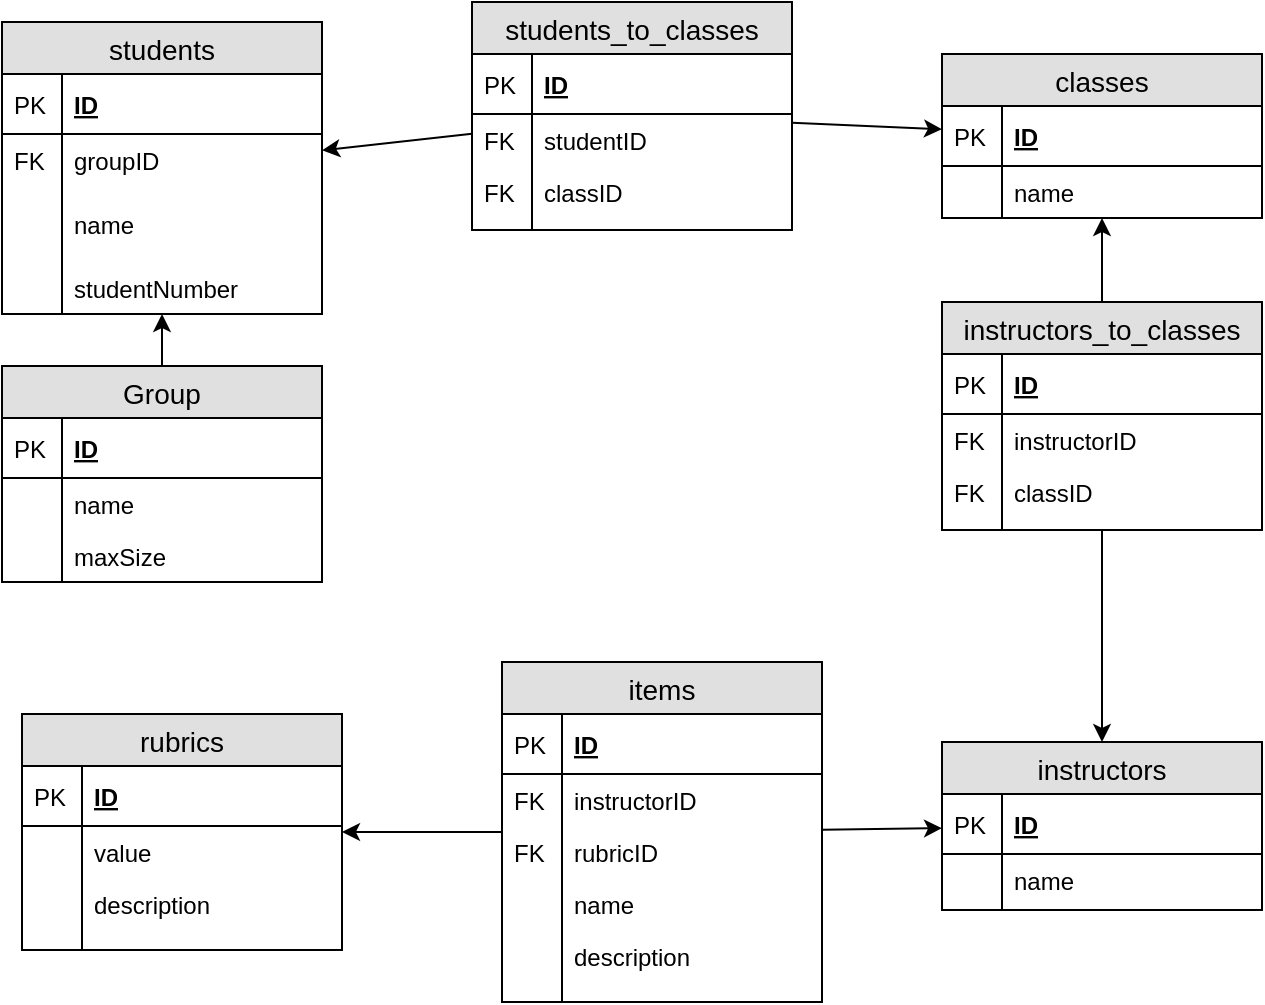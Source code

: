 <mxfile version="12.7.9" type="github">
  <diagram id="0mN1ufUsOm9HizW7wRVA" name="Page-1">
    <mxGraphModel dx="192" dy="571" grid="1" gridSize="10" guides="1" tooltips="1" connect="1" arrows="1" fold="1" page="1" pageScale="1" pageWidth="850" pageHeight="1100" math="0" shadow="0">
      <root>
        <mxCell id="0" />
        <mxCell id="1" parent="0" />
        <mxCell id="CHr-BzIEMr7lL2fNx6Ow-12" value="students" style="swimlane;fontStyle=0;childLayout=stackLayout;horizontal=1;startSize=26;fillColor=#e0e0e0;horizontalStack=0;resizeParent=1;resizeParentMax=0;resizeLast=0;collapsible=1;marginBottom=0;swimlaneFillColor=#ffffff;align=center;fontSize=14;" parent="1" vertex="1">
          <mxGeometry x="190" y="40" width="160" height="146" as="geometry" />
        </mxCell>
        <mxCell id="CHr-BzIEMr7lL2fNx6Ow-13" value="ID" style="shape=partialRectangle;top=0;left=0;right=0;bottom=1;align=left;verticalAlign=middle;fillColor=none;spacingLeft=34;spacingRight=4;overflow=hidden;rotatable=0;points=[[0,0.5],[1,0.5]];portConstraint=eastwest;dropTarget=0;fontStyle=5;fontSize=12;" parent="CHr-BzIEMr7lL2fNx6Ow-12" vertex="1">
          <mxGeometry y="26" width="160" height="30" as="geometry" />
        </mxCell>
        <mxCell id="CHr-BzIEMr7lL2fNx6Ow-14" value="PK" style="shape=partialRectangle;top=0;left=0;bottom=0;fillColor=none;align=left;verticalAlign=middle;spacingLeft=4;spacingRight=4;overflow=hidden;rotatable=0;points=[];portConstraint=eastwest;part=1;fontSize=12;" parent="CHr-BzIEMr7lL2fNx6Ow-13" vertex="1" connectable="0">
          <mxGeometry width="30" height="30" as="geometry" />
        </mxCell>
        <mxCell id="CHr-BzIEMr7lL2fNx6Ow-21" value="groupID" style="shape=partialRectangle;top=0;left=0;right=0;bottom=0;align=left;verticalAlign=top;fillColor=none;spacingLeft=34;spacingRight=4;overflow=hidden;rotatable=0;points=[[0,0.5],[1,0.5]];portConstraint=eastwest;dropTarget=0;fontSize=12;" parent="CHr-BzIEMr7lL2fNx6Ow-12" vertex="1">
          <mxGeometry y="56" width="160" height="32" as="geometry" />
        </mxCell>
        <mxCell id="CHr-BzIEMr7lL2fNx6Ow-22" value="FK" style="shape=partialRectangle;top=0;left=0;bottom=0;fillColor=none;align=left;verticalAlign=top;spacingLeft=4;spacingRight=4;overflow=hidden;rotatable=0;points=[];portConstraint=eastwest;part=1;fontSize=12;" parent="CHr-BzIEMr7lL2fNx6Ow-21" vertex="1" connectable="0">
          <mxGeometry width="30" height="32" as="geometry" />
        </mxCell>
        <mxCell id="XvBtjpyYvYzSEBboGQht-1" value="name" style="shape=partialRectangle;top=0;left=0;right=0;bottom=0;align=left;verticalAlign=top;fillColor=none;spacingLeft=34;spacingRight=4;overflow=hidden;rotatable=0;points=[[0,0.5],[1,0.5]];portConstraint=eastwest;dropTarget=0;fontSize=12;" vertex="1" parent="CHr-BzIEMr7lL2fNx6Ow-12">
          <mxGeometry y="88" width="160" height="32" as="geometry" />
        </mxCell>
        <mxCell id="XvBtjpyYvYzSEBboGQht-2" value="" style="shape=partialRectangle;top=0;left=0;bottom=0;fillColor=none;align=left;verticalAlign=top;spacingLeft=4;spacingRight=4;overflow=hidden;rotatable=0;points=[];portConstraint=eastwest;part=1;fontSize=12;" vertex="1" connectable="0" parent="XvBtjpyYvYzSEBboGQht-1">
          <mxGeometry width="30" height="32" as="geometry" />
        </mxCell>
        <mxCell id="CHr-BzIEMr7lL2fNx6Ow-19" value="studentNumber" style="shape=partialRectangle;top=0;left=0;right=0;bottom=0;align=left;verticalAlign=top;fillColor=none;spacingLeft=34;spacingRight=4;overflow=hidden;rotatable=0;points=[[0,0.5],[1,0.5]];portConstraint=eastwest;dropTarget=0;fontSize=12;" parent="CHr-BzIEMr7lL2fNx6Ow-12" vertex="1">
          <mxGeometry y="120" width="160" height="26" as="geometry" />
        </mxCell>
        <mxCell id="CHr-BzIEMr7lL2fNx6Ow-20" value="" style="shape=partialRectangle;top=0;left=0;bottom=0;fillColor=none;align=left;verticalAlign=top;spacingLeft=4;spacingRight=4;overflow=hidden;rotatable=0;points=[];portConstraint=eastwest;part=1;fontSize=12;" parent="CHr-BzIEMr7lL2fNx6Ow-19" vertex="1" connectable="0">
          <mxGeometry width="30" height="26" as="geometry" />
        </mxCell>
        <mxCell id="CHr-BzIEMr7lL2fNx6Ow-23" value="instructors" style="swimlane;fontStyle=0;childLayout=stackLayout;horizontal=1;startSize=26;fillColor=#e0e0e0;horizontalStack=0;resizeParent=1;resizeParentMax=0;resizeLast=0;collapsible=1;marginBottom=0;swimlaneFillColor=#ffffff;align=center;fontSize=14;" parent="1" vertex="1">
          <mxGeometry x="660" y="400" width="160" height="84" as="geometry" />
        </mxCell>
        <mxCell id="CHr-BzIEMr7lL2fNx6Ow-24" value="ID" style="shape=partialRectangle;top=0;left=0;right=0;bottom=1;align=left;verticalAlign=middle;fillColor=none;spacingLeft=34;spacingRight=4;overflow=hidden;rotatable=0;points=[[0,0.5],[1,0.5]];portConstraint=eastwest;dropTarget=0;fontStyle=5;fontSize=12;" parent="CHr-BzIEMr7lL2fNx6Ow-23" vertex="1">
          <mxGeometry y="26" width="160" height="30" as="geometry" />
        </mxCell>
        <mxCell id="CHr-BzIEMr7lL2fNx6Ow-25" value="PK" style="shape=partialRectangle;top=0;left=0;bottom=0;fillColor=none;align=left;verticalAlign=middle;spacingLeft=4;spacingRight=4;overflow=hidden;rotatable=0;points=[];portConstraint=eastwest;part=1;fontSize=12;" parent="CHr-BzIEMr7lL2fNx6Ow-24" vertex="1" connectable="0">
          <mxGeometry width="30" height="30" as="geometry" />
        </mxCell>
        <mxCell id="CHr-BzIEMr7lL2fNx6Ow-28" value="name" style="shape=partialRectangle;top=0;left=0;right=0;bottom=0;align=left;verticalAlign=top;fillColor=none;spacingLeft=34;spacingRight=4;overflow=hidden;rotatable=0;points=[[0,0.5],[1,0.5]];portConstraint=eastwest;dropTarget=0;fontSize=12;" parent="CHr-BzIEMr7lL2fNx6Ow-23" vertex="1">
          <mxGeometry y="56" width="160" height="26" as="geometry" />
        </mxCell>
        <mxCell id="CHr-BzIEMr7lL2fNx6Ow-29" value="" style="shape=partialRectangle;top=0;left=0;bottom=0;fillColor=none;align=left;verticalAlign=top;spacingLeft=4;spacingRight=4;overflow=hidden;rotatable=0;points=[];portConstraint=eastwest;part=1;fontSize=12;" parent="CHr-BzIEMr7lL2fNx6Ow-28" vertex="1" connectable="0">
          <mxGeometry width="30" height="26" as="geometry" />
        </mxCell>
        <mxCell id="CHr-BzIEMr7lL2fNx6Ow-30" value="" style="shape=partialRectangle;top=0;left=0;right=0;bottom=0;align=left;verticalAlign=top;fillColor=none;spacingLeft=34;spacingRight=4;overflow=hidden;rotatable=0;points=[[0,0.5],[1,0.5]];portConstraint=eastwest;dropTarget=0;fontSize=12;" parent="CHr-BzIEMr7lL2fNx6Ow-23" vertex="1">
          <mxGeometry y="82" width="160" height="2" as="geometry" />
        </mxCell>
        <mxCell id="CHr-BzIEMr7lL2fNx6Ow-31" value="" style="shape=partialRectangle;top=0;left=0;bottom=0;fillColor=none;align=left;verticalAlign=top;spacingLeft=4;spacingRight=4;overflow=hidden;rotatable=0;points=[];portConstraint=eastwest;part=1;fontSize=12;" parent="CHr-BzIEMr7lL2fNx6Ow-30" vertex="1" connectable="0">
          <mxGeometry width="30" height="2" as="geometry" />
        </mxCell>
        <mxCell id="CHr-BzIEMr7lL2fNx6Ow-36" value="Group" style="swimlane;fontStyle=0;childLayout=stackLayout;horizontal=1;startSize=26;fillColor=#e0e0e0;horizontalStack=0;resizeParent=1;resizeParentMax=0;resizeLast=0;collapsible=1;marginBottom=0;swimlaneFillColor=#ffffff;align=center;fontSize=14;" parent="1" vertex="1">
          <mxGeometry x="190" y="212" width="160" height="108" as="geometry" />
        </mxCell>
        <mxCell id="CHr-BzIEMr7lL2fNx6Ow-37" value="ID" style="shape=partialRectangle;top=0;left=0;right=0;bottom=1;align=left;verticalAlign=middle;fillColor=none;spacingLeft=34;spacingRight=4;overflow=hidden;rotatable=0;points=[[0,0.5],[1,0.5]];portConstraint=eastwest;dropTarget=0;fontStyle=5;fontSize=12;" parent="CHr-BzIEMr7lL2fNx6Ow-36" vertex="1">
          <mxGeometry y="26" width="160" height="30" as="geometry" />
        </mxCell>
        <mxCell id="CHr-BzIEMr7lL2fNx6Ow-38" value="PK" style="shape=partialRectangle;top=0;left=0;bottom=0;fillColor=none;align=left;verticalAlign=middle;spacingLeft=4;spacingRight=4;overflow=hidden;rotatable=0;points=[];portConstraint=eastwest;part=1;fontSize=12;" parent="CHr-BzIEMr7lL2fNx6Ow-37" vertex="1" connectable="0">
          <mxGeometry width="30" height="30" as="geometry" />
        </mxCell>
        <mxCell id="Eh9dhnlPPv7l2OPqnHQA-3" value="name" style="shape=partialRectangle;top=0;left=0;right=0;bottom=0;align=left;verticalAlign=top;fillColor=none;spacingLeft=34;spacingRight=4;overflow=hidden;rotatable=0;points=[[0,0.5],[1,0.5]];portConstraint=eastwest;dropTarget=0;fontSize=12;" parent="CHr-BzIEMr7lL2fNx6Ow-36" vertex="1">
          <mxGeometry y="56" width="160" height="26" as="geometry" />
        </mxCell>
        <mxCell id="Eh9dhnlPPv7l2OPqnHQA-4" value="" style="shape=partialRectangle;top=0;left=0;bottom=0;fillColor=none;align=left;verticalAlign=top;spacingLeft=4;spacingRight=4;overflow=hidden;rotatable=0;points=[];portConstraint=eastwest;part=1;fontSize=12;" parent="Eh9dhnlPPv7l2OPqnHQA-3" vertex="1" connectable="0">
          <mxGeometry width="30" height="26" as="geometry" />
        </mxCell>
        <mxCell id="CHr-BzIEMr7lL2fNx6Ow-39" value="maxSize" style="shape=partialRectangle;top=0;left=0;right=0;bottom=0;align=left;verticalAlign=top;fillColor=none;spacingLeft=34;spacingRight=4;overflow=hidden;rotatable=0;points=[[0,0.5],[1,0.5]];portConstraint=eastwest;dropTarget=0;fontSize=12;" parent="CHr-BzIEMr7lL2fNx6Ow-36" vertex="1">
          <mxGeometry y="82" width="160" height="26" as="geometry" />
        </mxCell>
        <mxCell id="CHr-BzIEMr7lL2fNx6Ow-40" value="" style="shape=partialRectangle;top=0;left=0;bottom=0;fillColor=none;align=left;verticalAlign=top;spacingLeft=4;spacingRight=4;overflow=hidden;rotatable=0;points=[];portConstraint=eastwest;part=1;fontSize=12;" parent="CHr-BzIEMr7lL2fNx6Ow-39" vertex="1" connectable="0">
          <mxGeometry width="30" height="26" as="geometry" />
        </mxCell>
        <mxCell id="BnlHaHpBWMDJBR1YbClO-19" value="items" style="swimlane;fontStyle=0;childLayout=stackLayout;horizontal=1;startSize=26;fillColor=#e0e0e0;horizontalStack=0;resizeParent=1;resizeParentMax=0;resizeLast=0;collapsible=1;marginBottom=0;swimlaneFillColor=#ffffff;align=center;fontSize=14;" parent="1" vertex="1">
          <mxGeometry x="440" y="360" width="160" height="170" as="geometry" />
        </mxCell>
        <mxCell id="BnlHaHpBWMDJBR1YbClO-20" value="ID" style="shape=partialRectangle;top=0;left=0;right=0;bottom=1;align=left;verticalAlign=middle;fillColor=none;spacingLeft=34;spacingRight=4;overflow=hidden;rotatable=0;points=[[0,0.5],[1,0.5]];portConstraint=eastwest;dropTarget=0;fontStyle=5;fontSize=12;" parent="BnlHaHpBWMDJBR1YbClO-19" vertex="1">
          <mxGeometry y="26" width="160" height="30" as="geometry" />
        </mxCell>
        <mxCell id="BnlHaHpBWMDJBR1YbClO-21" value="PK" style="shape=partialRectangle;top=0;left=0;bottom=0;fillColor=none;align=left;verticalAlign=middle;spacingLeft=4;spacingRight=4;overflow=hidden;rotatable=0;points=[];portConstraint=eastwest;part=1;fontSize=12;" parent="BnlHaHpBWMDJBR1YbClO-20" vertex="1" connectable="0">
          <mxGeometry width="30" height="30" as="geometry" />
        </mxCell>
        <mxCell id="BnlHaHpBWMDJBR1YbClO-30" value="instructorID" style="shape=partialRectangle;top=0;left=0;right=0;bottom=0;align=left;verticalAlign=top;fillColor=none;spacingLeft=34;spacingRight=4;overflow=hidden;rotatable=0;points=[[0,0.5],[1,0.5]];portConstraint=eastwest;dropTarget=0;fontSize=12;" parent="BnlHaHpBWMDJBR1YbClO-19" vertex="1">
          <mxGeometry y="56" width="160" height="26" as="geometry" />
        </mxCell>
        <mxCell id="BnlHaHpBWMDJBR1YbClO-31" value="FK" style="shape=partialRectangle;top=0;left=0;bottom=0;fillColor=none;align=left;verticalAlign=top;spacingLeft=4;spacingRight=4;overflow=hidden;rotatable=0;points=[];portConstraint=eastwest;part=1;fontSize=12;" parent="BnlHaHpBWMDJBR1YbClO-30" vertex="1" connectable="0">
          <mxGeometry width="30" height="26" as="geometry" />
        </mxCell>
        <mxCell id="xq8DCVGn1bKXSzqJVQgI-35" value="rubricID" style="shape=partialRectangle;top=0;left=0;right=0;bottom=0;align=left;verticalAlign=top;fillColor=none;spacingLeft=34;spacingRight=4;overflow=hidden;rotatable=0;points=[[0,0.5],[1,0.5]];portConstraint=eastwest;dropTarget=0;fontSize=12;" parent="BnlHaHpBWMDJBR1YbClO-19" vertex="1">
          <mxGeometry y="82" width="160" height="26" as="geometry" />
        </mxCell>
        <mxCell id="xq8DCVGn1bKXSzqJVQgI-36" value="FK" style="shape=partialRectangle;top=0;left=0;bottom=0;fillColor=none;align=left;verticalAlign=top;spacingLeft=4;spacingRight=4;overflow=hidden;rotatable=0;points=[];portConstraint=eastwest;part=1;fontSize=12;" parent="xq8DCVGn1bKXSzqJVQgI-35" vertex="1" connectable="0">
          <mxGeometry width="30" height="26" as="geometry" />
        </mxCell>
        <mxCell id="BnlHaHpBWMDJBR1YbClO-24" value="name" style="shape=partialRectangle;top=0;left=0;right=0;bottom=0;align=left;verticalAlign=top;fillColor=none;spacingLeft=34;spacingRight=4;overflow=hidden;rotatable=0;points=[[0,0.5],[1,0.5]];portConstraint=eastwest;dropTarget=0;fontSize=12;" parent="BnlHaHpBWMDJBR1YbClO-19" vertex="1">
          <mxGeometry y="108" width="160" height="26" as="geometry" />
        </mxCell>
        <mxCell id="BnlHaHpBWMDJBR1YbClO-25" value="" style="shape=partialRectangle;top=0;left=0;bottom=0;fillColor=none;align=left;verticalAlign=top;spacingLeft=4;spacingRight=4;overflow=hidden;rotatable=0;points=[];portConstraint=eastwest;part=1;fontSize=12;" parent="BnlHaHpBWMDJBR1YbClO-24" vertex="1" connectable="0">
          <mxGeometry width="30" height="26" as="geometry" />
        </mxCell>
        <mxCell id="BnlHaHpBWMDJBR1YbClO-26" value="description" style="shape=partialRectangle;top=0;left=0;right=0;bottom=0;align=left;verticalAlign=top;fillColor=none;spacingLeft=34;spacingRight=4;overflow=hidden;rotatable=0;points=[[0,0.5],[1,0.5]];portConstraint=eastwest;dropTarget=0;fontSize=12;" parent="BnlHaHpBWMDJBR1YbClO-19" vertex="1">
          <mxGeometry y="134" width="160" height="26" as="geometry" />
        </mxCell>
        <mxCell id="BnlHaHpBWMDJBR1YbClO-27" value="" style="shape=partialRectangle;top=0;left=0;bottom=0;fillColor=none;align=left;verticalAlign=top;spacingLeft=4;spacingRight=4;overflow=hidden;rotatable=0;points=[];portConstraint=eastwest;part=1;fontSize=12;" parent="BnlHaHpBWMDJBR1YbClO-26" vertex="1" connectable="0">
          <mxGeometry width="30" height="26" as="geometry" />
        </mxCell>
        <mxCell id="BnlHaHpBWMDJBR1YbClO-28" value="" style="shape=partialRectangle;top=0;left=0;right=0;bottom=0;align=left;verticalAlign=top;fillColor=none;spacingLeft=34;spacingRight=4;overflow=hidden;rotatable=0;points=[[0,0.5],[1,0.5]];portConstraint=eastwest;dropTarget=0;fontSize=12;" parent="BnlHaHpBWMDJBR1YbClO-19" vertex="1">
          <mxGeometry y="160" width="160" height="10" as="geometry" />
        </mxCell>
        <mxCell id="BnlHaHpBWMDJBR1YbClO-29" value="" style="shape=partialRectangle;top=0;left=0;bottom=0;fillColor=none;align=left;verticalAlign=top;spacingLeft=4;spacingRight=4;overflow=hidden;rotatable=0;points=[];portConstraint=eastwest;part=1;fontSize=12;" parent="BnlHaHpBWMDJBR1YbClO-28" vertex="1" connectable="0">
          <mxGeometry width="30" height="10" as="geometry" />
        </mxCell>
        <mxCell id="BnlHaHpBWMDJBR1YbClO-45" value="rubrics" style="swimlane;fontStyle=0;childLayout=stackLayout;horizontal=1;startSize=26;fillColor=#e0e0e0;horizontalStack=0;resizeParent=1;resizeParentMax=0;resizeLast=0;collapsible=1;marginBottom=0;swimlaneFillColor=#ffffff;align=center;fontSize=14;" parent="1" vertex="1">
          <mxGeometry x="200" y="386" width="160" height="118" as="geometry" />
        </mxCell>
        <mxCell id="BnlHaHpBWMDJBR1YbClO-46" value="ID" style="shape=partialRectangle;top=0;left=0;right=0;bottom=1;align=left;verticalAlign=middle;fillColor=none;spacingLeft=34;spacingRight=4;overflow=hidden;rotatable=0;points=[[0,0.5],[1,0.5]];portConstraint=eastwest;dropTarget=0;fontStyle=5;fontSize=12;" parent="BnlHaHpBWMDJBR1YbClO-45" vertex="1">
          <mxGeometry y="26" width="160" height="30" as="geometry" />
        </mxCell>
        <mxCell id="BnlHaHpBWMDJBR1YbClO-47" value="PK" style="shape=partialRectangle;top=0;left=0;bottom=0;fillColor=none;align=left;verticalAlign=middle;spacingLeft=4;spacingRight=4;overflow=hidden;rotatable=0;points=[];portConstraint=eastwest;part=1;fontSize=12;" parent="BnlHaHpBWMDJBR1YbClO-46" vertex="1" connectable="0">
          <mxGeometry width="30" height="30" as="geometry" />
        </mxCell>
        <mxCell id="BnlHaHpBWMDJBR1YbClO-50" value="value" style="shape=partialRectangle;top=0;left=0;right=0;bottom=0;align=left;verticalAlign=top;fillColor=none;spacingLeft=34;spacingRight=4;overflow=hidden;rotatable=0;points=[[0,0.5],[1,0.5]];portConstraint=eastwest;dropTarget=0;fontSize=12;" parent="BnlHaHpBWMDJBR1YbClO-45" vertex="1">
          <mxGeometry y="56" width="160" height="26" as="geometry" />
        </mxCell>
        <mxCell id="BnlHaHpBWMDJBR1YbClO-51" value="" style="shape=partialRectangle;top=0;left=0;bottom=0;fillColor=none;align=left;verticalAlign=top;spacingLeft=4;spacingRight=4;overflow=hidden;rotatable=0;points=[];portConstraint=eastwest;part=1;fontSize=12;" parent="BnlHaHpBWMDJBR1YbClO-50" vertex="1" connectable="0">
          <mxGeometry width="30" height="26" as="geometry" />
        </mxCell>
        <mxCell id="BnlHaHpBWMDJBR1YbClO-52" value="description" style="shape=partialRectangle;top=0;left=0;right=0;bottom=0;align=left;verticalAlign=top;fillColor=none;spacingLeft=34;spacingRight=4;overflow=hidden;rotatable=0;points=[[0,0.5],[1,0.5]];portConstraint=eastwest;dropTarget=0;fontSize=12;" parent="BnlHaHpBWMDJBR1YbClO-45" vertex="1">
          <mxGeometry y="82" width="160" height="26" as="geometry" />
        </mxCell>
        <mxCell id="BnlHaHpBWMDJBR1YbClO-53" value="" style="shape=partialRectangle;top=0;left=0;bottom=0;fillColor=none;align=left;verticalAlign=top;spacingLeft=4;spacingRight=4;overflow=hidden;rotatable=0;points=[];portConstraint=eastwest;part=1;fontSize=12;" parent="BnlHaHpBWMDJBR1YbClO-52" vertex="1" connectable="0">
          <mxGeometry width="30" height="26" as="geometry" />
        </mxCell>
        <mxCell id="BnlHaHpBWMDJBR1YbClO-54" value="" style="shape=partialRectangle;top=0;left=0;right=0;bottom=0;align=left;verticalAlign=top;fillColor=none;spacingLeft=34;spacingRight=4;overflow=hidden;rotatable=0;points=[[0,0.5],[1,0.5]];portConstraint=eastwest;dropTarget=0;fontSize=12;" parent="BnlHaHpBWMDJBR1YbClO-45" vertex="1">
          <mxGeometry y="108" width="160" height="10" as="geometry" />
        </mxCell>
        <mxCell id="BnlHaHpBWMDJBR1YbClO-55" value="" style="shape=partialRectangle;top=0;left=0;bottom=0;fillColor=none;align=left;verticalAlign=top;spacingLeft=4;spacingRight=4;overflow=hidden;rotatable=0;points=[];portConstraint=eastwest;part=1;fontSize=12;" parent="BnlHaHpBWMDJBR1YbClO-54" vertex="1" connectable="0">
          <mxGeometry width="30" height="10" as="geometry" />
        </mxCell>
        <mxCell id="xq8DCVGn1bKXSzqJVQgI-1" value="classes" style="swimlane;fontStyle=0;childLayout=stackLayout;horizontal=1;startSize=26;fillColor=#e0e0e0;horizontalStack=0;resizeParent=1;resizeParentMax=0;resizeLast=0;collapsible=1;marginBottom=0;swimlaneFillColor=#ffffff;align=center;fontSize=14;" parent="1" vertex="1">
          <mxGeometry x="660" y="56" width="160" height="82" as="geometry" />
        </mxCell>
        <mxCell id="xq8DCVGn1bKXSzqJVQgI-2" value="ID" style="shape=partialRectangle;top=0;left=0;right=0;bottom=1;align=left;verticalAlign=middle;fillColor=none;spacingLeft=34;spacingRight=4;overflow=hidden;rotatable=0;points=[[0,0.5],[1,0.5]];portConstraint=eastwest;dropTarget=0;fontStyle=5;fontSize=12;" parent="xq8DCVGn1bKXSzqJVQgI-1" vertex="1">
          <mxGeometry y="26" width="160" height="30" as="geometry" />
        </mxCell>
        <mxCell id="xq8DCVGn1bKXSzqJVQgI-3" value="PK" style="shape=partialRectangle;top=0;left=0;bottom=0;fillColor=none;align=left;verticalAlign=middle;spacingLeft=4;spacingRight=4;overflow=hidden;rotatable=0;points=[];portConstraint=eastwest;part=1;fontSize=12;" parent="xq8DCVGn1bKXSzqJVQgI-2" vertex="1" connectable="0">
          <mxGeometry width="30" height="30" as="geometry" />
        </mxCell>
        <mxCell id="xq8DCVGn1bKXSzqJVQgI-4" value="name" style="shape=partialRectangle;top=0;left=0;right=0;bottom=0;align=left;verticalAlign=top;fillColor=none;spacingLeft=34;spacingRight=4;overflow=hidden;rotatable=0;points=[[0,0.5],[1,0.5]];portConstraint=eastwest;dropTarget=0;fontSize=12;" parent="xq8DCVGn1bKXSzqJVQgI-1" vertex="1">
          <mxGeometry y="56" width="160" height="26" as="geometry" />
        </mxCell>
        <mxCell id="xq8DCVGn1bKXSzqJVQgI-5" value="" style="shape=partialRectangle;top=0;left=0;bottom=0;fillColor=none;align=left;verticalAlign=top;spacingLeft=4;spacingRight=4;overflow=hidden;rotatable=0;points=[];portConstraint=eastwest;part=1;fontSize=12;" parent="xq8DCVGn1bKXSzqJVQgI-4" vertex="1" connectable="0">
          <mxGeometry width="30" height="26" as="geometry" />
        </mxCell>
        <mxCell id="xq8DCVGn1bKXSzqJVQgI-13" value="students_to_classes" style="swimlane;fontStyle=0;childLayout=stackLayout;horizontal=1;startSize=26;fillColor=#e0e0e0;horizontalStack=0;resizeParent=1;resizeParentMax=0;resizeLast=0;collapsible=1;marginBottom=0;swimlaneFillColor=#ffffff;align=center;fontSize=14;" parent="1" vertex="1">
          <mxGeometry x="425" y="30" width="160" height="114" as="geometry" />
        </mxCell>
        <mxCell id="xq8DCVGn1bKXSzqJVQgI-14" value="ID" style="shape=partialRectangle;top=0;left=0;right=0;bottom=1;align=left;verticalAlign=middle;fillColor=none;spacingLeft=34;spacingRight=4;overflow=hidden;rotatable=0;points=[[0,0.5],[1,0.5]];portConstraint=eastwest;dropTarget=0;fontStyle=5;fontSize=12;" parent="xq8DCVGn1bKXSzqJVQgI-13" vertex="1">
          <mxGeometry y="26" width="160" height="30" as="geometry" />
        </mxCell>
        <mxCell id="xq8DCVGn1bKXSzqJVQgI-15" value="PK" style="shape=partialRectangle;top=0;left=0;bottom=0;fillColor=none;align=left;verticalAlign=middle;spacingLeft=4;spacingRight=4;overflow=hidden;rotatable=0;points=[];portConstraint=eastwest;part=1;fontSize=12;" parent="xq8DCVGn1bKXSzqJVQgI-14" vertex="1" connectable="0">
          <mxGeometry width="30" height="30" as="geometry" />
        </mxCell>
        <mxCell id="xq8DCVGn1bKXSzqJVQgI-16" value="studentID" style="shape=partialRectangle;top=0;left=0;right=0;bottom=0;align=left;verticalAlign=top;fillColor=none;spacingLeft=34;spacingRight=4;overflow=hidden;rotatable=0;points=[[0,0.5],[1,0.5]];portConstraint=eastwest;dropTarget=0;fontSize=12;" parent="xq8DCVGn1bKXSzqJVQgI-13" vertex="1">
          <mxGeometry y="56" width="160" height="26" as="geometry" />
        </mxCell>
        <mxCell id="xq8DCVGn1bKXSzqJVQgI-17" value="FK" style="shape=partialRectangle;top=0;left=0;bottom=0;fillColor=none;align=left;verticalAlign=top;spacingLeft=4;spacingRight=4;overflow=hidden;rotatable=0;points=[];portConstraint=eastwest;part=1;fontSize=12;" parent="xq8DCVGn1bKXSzqJVQgI-16" vertex="1" connectable="0">
          <mxGeometry width="30" height="26" as="geometry" />
        </mxCell>
        <mxCell id="xq8DCVGn1bKXSzqJVQgI-18" value="classID" style="shape=partialRectangle;top=0;left=0;right=0;bottom=0;align=left;verticalAlign=top;fillColor=none;spacingLeft=34;spacingRight=4;overflow=hidden;rotatable=0;points=[[0,0.5],[1,0.5]];portConstraint=eastwest;dropTarget=0;fontSize=12;" parent="xq8DCVGn1bKXSzqJVQgI-13" vertex="1">
          <mxGeometry y="82" width="160" height="32" as="geometry" />
        </mxCell>
        <mxCell id="xq8DCVGn1bKXSzqJVQgI-19" value="FK" style="shape=partialRectangle;top=0;left=0;bottom=0;fillColor=none;align=left;verticalAlign=top;spacingLeft=4;spacingRight=4;overflow=hidden;rotatable=0;points=[];portConstraint=eastwest;part=1;fontSize=12;" parent="xq8DCVGn1bKXSzqJVQgI-18" vertex="1" connectable="0">
          <mxGeometry width="30" height="32" as="geometry" />
        </mxCell>
        <mxCell id="xq8DCVGn1bKXSzqJVQgI-22" value="instructors_to_classes" style="swimlane;fontStyle=0;childLayout=stackLayout;horizontal=1;startSize=26;fillColor=#e0e0e0;horizontalStack=0;resizeParent=1;resizeParentMax=0;resizeLast=0;collapsible=1;marginBottom=0;swimlaneFillColor=#ffffff;align=center;fontSize=14;" parent="1" vertex="1">
          <mxGeometry x="660" y="180" width="160" height="114" as="geometry" />
        </mxCell>
        <mxCell id="xq8DCVGn1bKXSzqJVQgI-23" value="ID" style="shape=partialRectangle;top=0;left=0;right=0;bottom=1;align=left;verticalAlign=middle;fillColor=none;spacingLeft=34;spacingRight=4;overflow=hidden;rotatable=0;points=[[0,0.5],[1,0.5]];portConstraint=eastwest;dropTarget=0;fontStyle=5;fontSize=12;" parent="xq8DCVGn1bKXSzqJVQgI-22" vertex="1">
          <mxGeometry y="26" width="160" height="30" as="geometry" />
        </mxCell>
        <mxCell id="xq8DCVGn1bKXSzqJVQgI-24" value="PK" style="shape=partialRectangle;top=0;left=0;bottom=0;fillColor=none;align=left;verticalAlign=middle;spacingLeft=4;spacingRight=4;overflow=hidden;rotatable=0;points=[];portConstraint=eastwest;part=1;fontSize=12;" parent="xq8DCVGn1bKXSzqJVQgI-23" vertex="1" connectable="0">
          <mxGeometry width="30" height="30" as="geometry" />
        </mxCell>
        <mxCell id="xq8DCVGn1bKXSzqJVQgI-25" value="instructorID" style="shape=partialRectangle;top=0;left=0;right=0;bottom=0;align=left;verticalAlign=top;fillColor=none;spacingLeft=34;spacingRight=4;overflow=hidden;rotatable=0;points=[[0,0.5],[1,0.5]];portConstraint=eastwest;dropTarget=0;fontSize=12;" parent="xq8DCVGn1bKXSzqJVQgI-22" vertex="1">
          <mxGeometry y="56" width="160" height="26" as="geometry" />
        </mxCell>
        <mxCell id="xq8DCVGn1bKXSzqJVQgI-26" value="FK" style="shape=partialRectangle;top=0;left=0;bottom=0;fillColor=none;align=left;verticalAlign=top;spacingLeft=4;spacingRight=4;overflow=hidden;rotatable=0;points=[];portConstraint=eastwest;part=1;fontSize=12;" parent="xq8DCVGn1bKXSzqJVQgI-25" vertex="1" connectable="0">
          <mxGeometry width="30" height="26" as="geometry" />
        </mxCell>
        <mxCell id="xq8DCVGn1bKXSzqJVQgI-27" value="classID" style="shape=partialRectangle;top=0;left=0;right=0;bottom=0;align=left;verticalAlign=top;fillColor=none;spacingLeft=34;spacingRight=4;overflow=hidden;rotatable=0;points=[[0,0.5],[1,0.5]];portConstraint=eastwest;dropTarget=0;fontSize=12;" parent="xq8DCVGn1bKXSzqJVQgI-22" vertex="1">
          <mxGeometry y="82" width="160" height="32" as="geometry" />
        </mxCell>
        <mxCell id="xq8DCVGn1bKXSzqJVQgI-28" value="FK" style="shape=partialRectangle;top=0;left=0;bottom=0;fillColor=none;align=left;verticalAlign=top;spacingLeft=4;spacingRight=4;overflow=hidden;rotatable=0;points=[];portConstraint=eastwest;part=1;fontSize=12;" parent="xq8DCVGn1bKXSzqJVQgI-27" vertex="1" connectable="0">
          <mxGeometry width="30" height="32" as="geometry" />
        </mxCell>
        <mxCell id="xq8DCVGn1bKXSzqJVQgI-31" value="" style="endArrow=classic;html=1;" parent="1" source="xq8DCVGn1bKXSzqJVQgI-13" target="CHr-BzIEMr7lL2fNx6Ow-12" edge="1">
          <mxGeometry width="50" height="50" relative="1" as="geometry">
            <mxPoint x="360" y="180" as="sourcePoint" />
            <mxPoint x="410" y="130" as="targetPoint" />
          </mxGeometry>
        </mxCell>
        <mxCell id="xq8DCVGn1bKXSzqJVQgI-32" value="" style="endArrow=classic;html=1;" parent="1" source="xq8DCVGn1bKXSzqJVQgI-13" target="xq8DCVGn1bKXSzqJVQgI-1" edge="1">
          <mxGeometry width="50" height="50" relative="1" as="geometry">
            <mxPoint x="570" y="260" as="sourcePoint" />
            <mxPoint x="620" y="210" as="targetPoint" />
          </mxGeometry>
        </mxCell>
        <mxCell id="xq8DCVGn1bKXSzqJVQgI-33" value="" style="endArrow=classic;html=1;" parent="1" source="xq8DCVGn1bKXSzqJVQgI-22" target="xq8DCVGn1bKXSzqJVQgI-1" edge="1">
          <mxGeometry width="50" height="50" relative="1" as="geometry">
            <mxPoint x="570" y="300" as="sourcePoint" />
            <mxPoint x="620" y="250" as="targetPoint" />
          </mxGeometry>
        </mxCell>
        <mxCell id="xq8DCVGn1bKXSzqJVQgI-34" value="" style="endArrow=classic;html=1;" parent="1" source="xq8DCVGn1bKXSzqJVQgI-22" target="CHr-BzIEMr7lL2fNx6Ow-23" edge="1">
          <mxGeometry width="50" height="50" relative="1" as="geometry">
            <mxPoint x="750" y="360" as="sourcePoint" />
            <mxPoint x="800" y="310" as="targetPoint" />
          </mxGeometry>
        </mxCell>
        <mxCell id="xq8DCVGn1bKXSzqJVQgI-37" value="" style="endArrow=classic;html=1;" parent="1" source="CHr-BzIEMr7lL2fNx6Ow-36" target="CHr-BzIEMr7lL2fNx6Ow-12" edge="1">
          <mxGeometry width="50" height="50" relative="1" as="geometry">
            <mxPoint x="380" y="310" as="sourcePoint" />
            <mxPoint x="430" y="260" as="targetPoint" />
          </mxGeometry>
        </mxCell>
        <mxCell id="xq8DCVGn1bKXSzqJVQgI-40" value="" style="endArrow=classic;html=1;" parent="1" source="BnlHaHpBWMDJBR1YbClO-19" target="CHr-BzIEMr7lL2fNx6Ow-23" edge="1">
          <mxGeometry width="50" height="50" relative="1" as="geometry">
            <mxPoint x="670" y="620" as="sourcePoint" />
            <mxPoint x="720" y="570" as="targetPoint" />
          </mxGeometry>
        </mxCell>
        <mxCell id="xq8DCVGn1bKXSzqJVQgI-41" value="" style="endArrow=classic;html=1;" parent="1" source="BnlHaHpBWMDJBR1YbClO-19" target="BnlHaHpBWMDJBR1YbClO-45" edge="1">
          <mxGeometry width="50" height="50" relative="1" as="geometry">
            <mxPoint x="300" y="640" as="sourcePoint" />
            <mxPoint x="350" y="590" as="targetPoint" />
          </mxGeometry>
        </mxCell>
      </root>
    </mxGraphModel>
  </diagram>
</mxfile>
